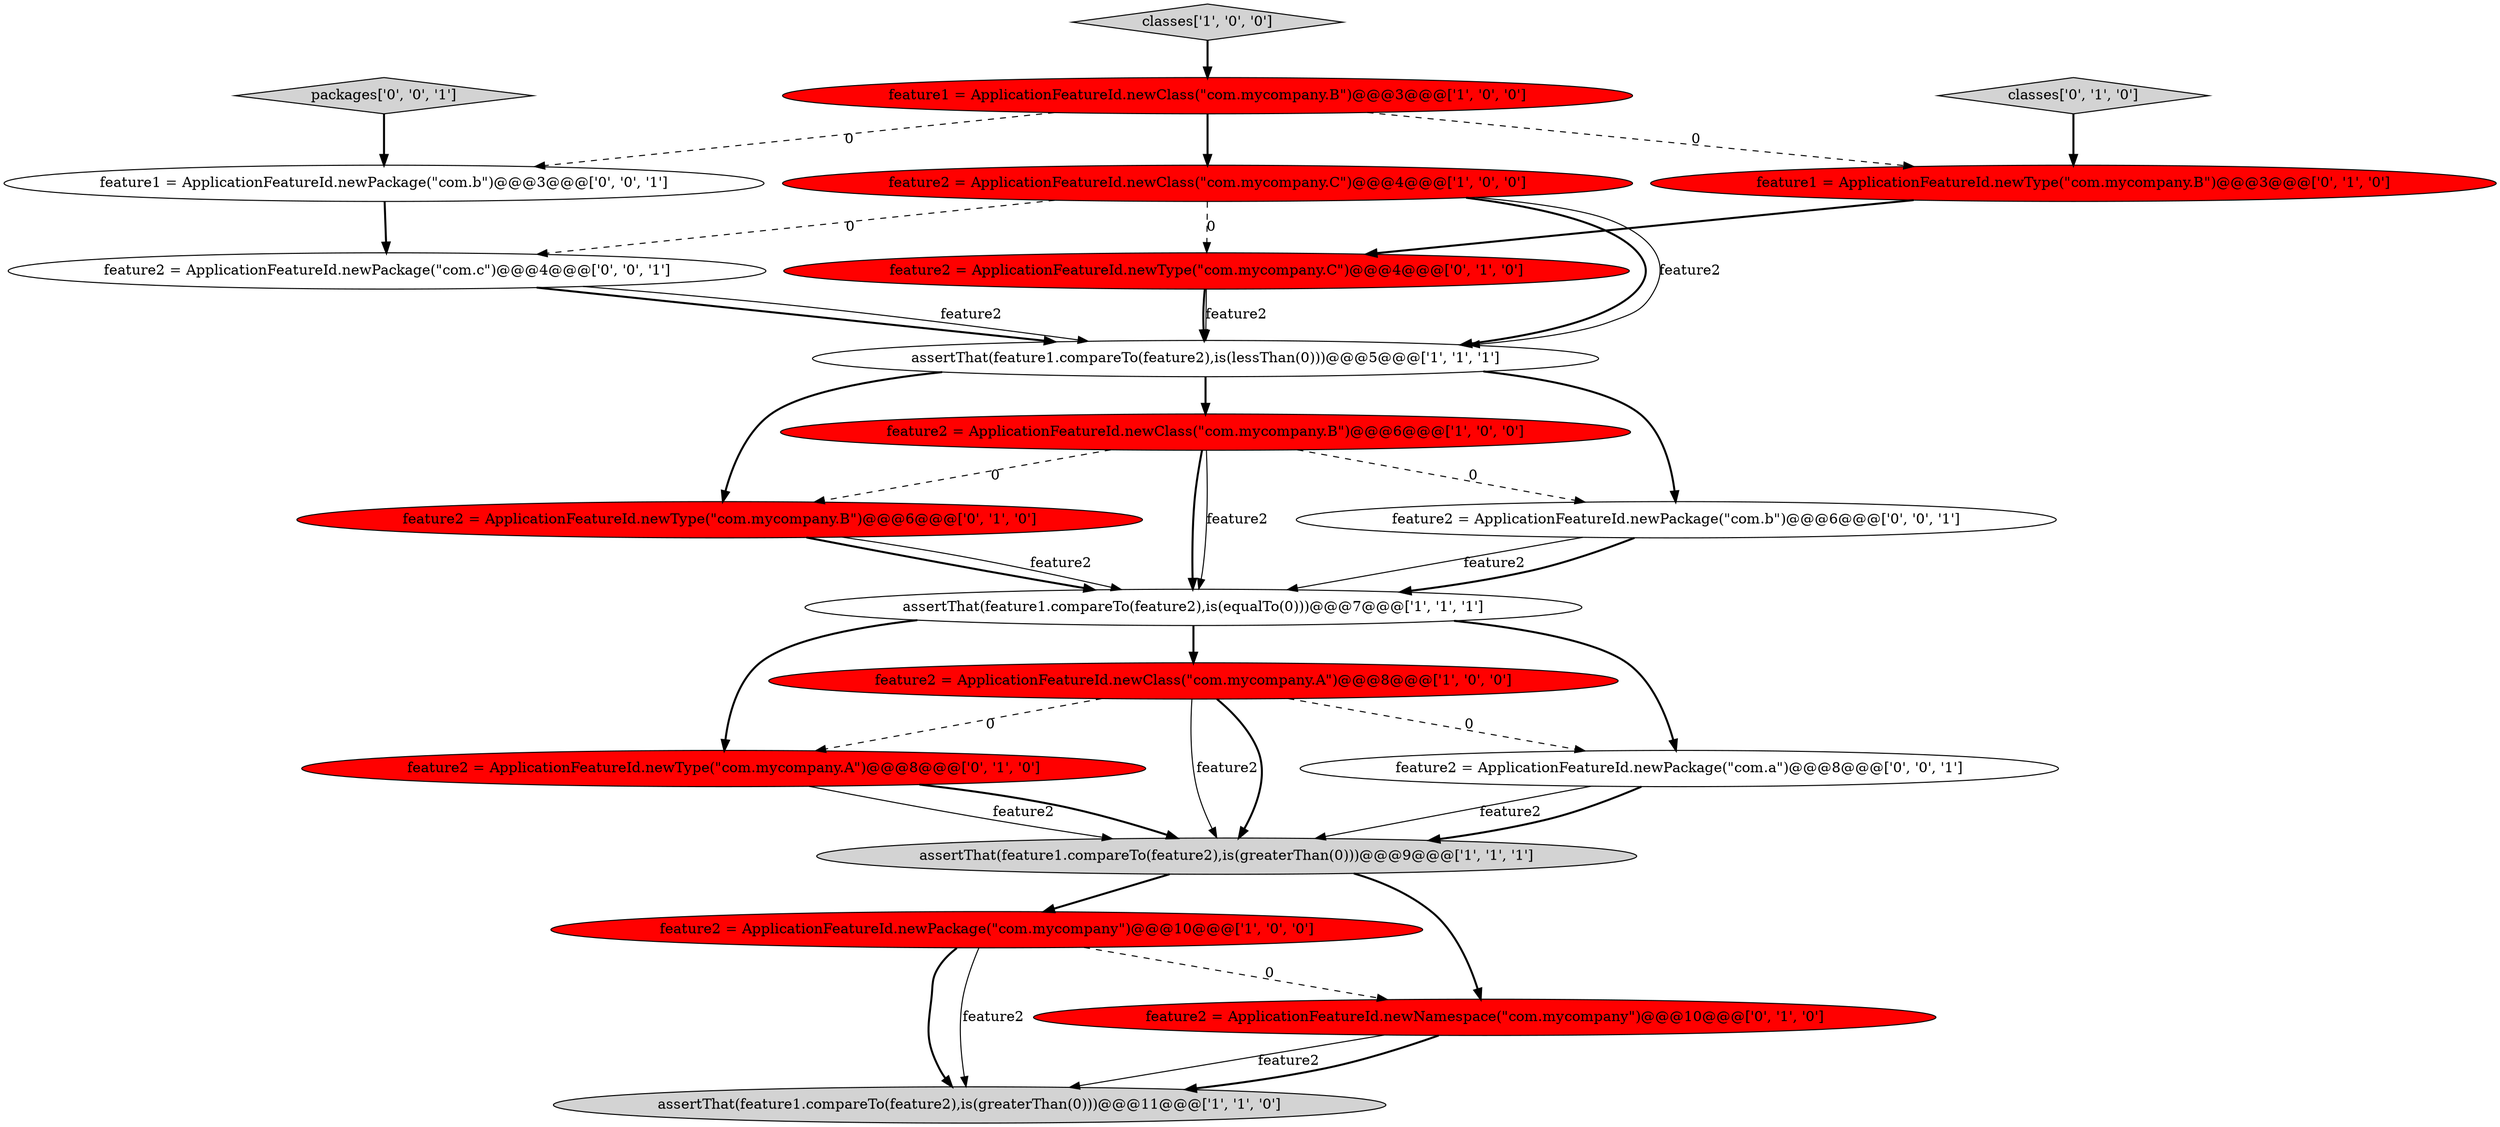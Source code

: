 digraph {
6 [style = filled, label = "assertThat(feature1.compareTo(feature2),is(lessThan(0)))@@@5@@@['1', '1', '1']", fillcolor = white, shape = ellipse image = "AAA0AAABBB1BBB"];
7 [style = filled, label = "assertThat(feature1.compareTo(feature2),is(equalTo(0)))@@@7@@@['1', '1', '1']", fillcolor = white, shape = ellipse image = "AAA0AAABBB1BBB"];
5 [style = filled, label = "feature2 = ApplicationFeatureId.newPackage(\"com.mycompany\")@@@10@@@['1', '0', '0']", fillcolor = red, shape = ellipse image = "AAA1AAABBB1BBB"];
15 [style = filled, label = "feature2 = ApplicationFeatureId.newType(\"com.mycompany.B\")@@@6@@@['0', '1', '0']", fillcolor = red, shape = ellipse image = "AAA1AAABBB2BBB"];
18 [style = filled, label = "feature2 = ApplicationFeatureId.newPackage(\"com.c\")@@@4@@@['0', '0', '1']", fillcolor = white, shape = ellipse image = "AAA0AAABBB3BBB"];
20 [style = filled, label = "feature1 = ApplicationFeatureId.newPackage(\"com.b\")@@@3@@@['0', '0', '1']", fillcolor = white, shape = ellipse image = "AAA0AAABBB3BBB"];
9 [style = filled, label = "assertThat(feature1.compareTo(feature2),is(greaterThan(0)))@@@9@@@['1', '1', '1']", fillcolor = lightgray, shape = ellipse image = "AAA0AAABBB1BBB"];
11 [style = filled, label = "feature2 = ApplicationFeatureId.newType(\"com.mycompany.C\")@@@4@@@['0', '1', '0']", fillcolor = red, shape = ellipse image = "AAA1AAABBB2BBB"];
14 [style = filled, label = "classes['0', '1', '0']", fillcolor = lightgray, shape = diamond image = "AAA0AAABBB2BBB"];
0 [style = filled, label = "feature2 = ApplicationFeatureId.newClass(\"com.mycompany.C\")@@@4@@@['1', '0', '0']", fillcolor = red, shape = ellipse image = "AAA1AAABBB1BBB"];
12 [style = filled, label = "feature2 = ApplicationFeatureId.newType(\"com.mycompany.A\")@@@8@@@['0', '1', '0']", fillcolor = red, shape = ellipse image = "AAA1AAABBB2BBB"];
1 [style = filled, label = "classes['1', '0', '0']", fillcolor = lightgray, shape = diamond image = "AAA0AAABBB1BBB"];
10 [style = filled, label = "feature2 = ApplicationFeatureId.newNamespace(\"com.mycompany\")@@@10@@@['0', '1', '0']", fillcolor = red, shape = ellipse image = "AAA1AAABBB2BBB"];
3 [style = filled, label = "feature2 = ApplicationFeatureId.newClass(\"com.mycompany.B\")@@@6@@@['1', '0', '0']", fillcolor = red, shape = ellipse image = "AAA1AAABBB1BBB"];
17 [style = filled, label = "feature2 = ApplicationFeatureId.newPackage(\"com.b\")@@@6@@@['0', '0', '1']", fillcolor = white, shape = ellipse image = "AAA0AAABBB3BBB"];
16 [style = filled, label = "packages['0', '0', '1']", fillcolor = lightgray, shape = diamond image = "AAA0AAABBB3BBB"];
4 [style = filled, label = "assertThat(feature1.compareTo(feature2),is(greaterThan(0)))@@@11@@@['1', '1', '0']", fillcolor = lightgray, shape = ellipse image = "AAA0AAABBB1BBB"];
13 [style = filled, label = "feature1 = ApplicationFeatureId.newType(\"com.mycompany.B\")@@@3@@@['0', '1', '0']", fillcolor = red, shape = ellipse image = "AAA1AAABBB2BBB"];
2 [style = filled, label = "feature1 = ApplicationFeatureId.newClass(\"com.mycompany.B\")@@@3@@@['1', '0', '0']", fillcolor = red, shape = ellipse image = "AAA1AAABBB1BBB"];
8 [style = filled, label = "feature2 = ApplicationFeatureId.newClass(\"com.mycompany.A\")@@@8@@@['1', '0', '0']", fillcolor = red, shape = ellipse image = "AAA1AAABBB1BBB"];
19 [style = filled, label = "feature2 = ApplicationFeatureId.newPackage(\"com.a\")@@@8@@@['0', '0', '1']", fillcolor = white, shape = ellipse image = "AAA0AAABBB3BBB"];
12->9 [style = solid, label="feature2"];
6->17 [style = bold, label=""];
6->3 [style = bold, label=""];
8->19 [style = dashed, label="0"];
3->17 [style = dashed, label="0"];
2->20 [style = dashed, label="0"];
15->7 [style = bold, label=""];
10->4 [style = solid, label="feature2"];
0->6 [style = bold, label=""];
7->12 [style = bold, label=""];
11->6 [style = bold, label=""];
19->9 [style = solid, label="feature2"];
8->12 [style = dashed, label="0"];
0->11 [style = dashed, label="0"];
9->10 [style = bold, label=""];
7->8 [style = bold, label=""];
12->9 [style = bold, label=""];
17->7 [style = solid, label="feature2"];
13->11 [style = bold, label=""];
8->9 [style = solid, label="feature2"];
6->15 [style = bold, label=""];
17->7 [style = bold, label=""];
20->18 [style = bold, label=""];
2->0 [style = bold, label=""];
5->10 [style = dashed, label="0"];
3->7 [style = bold, label=""];
18->6 [style = bold, label=""];
19->9 [style = bold, label=""];
2->13 [style = dashed, label="0"];
5->4 [style = bold, label=""];
8->9 [style = bold, label=""];
10->4 [style = bold, label=""];
9->5 [style = bold, label=""];
3->15 [style = dashed, label="0"];
0->18 [style = dashed, label="0"];
15->7 [style = solid, label="feature2"];
1->2 [style = bold, label=""];
14->13 [style = bold, label=""];
11->6 [style = solid, label="feature2"];
16->20 [style = bold, label=""];
3->7 [style = solid, label="feature2"];
7->19 [style = bold, label=""];
18->6 [style = solid, label="feature2"];
5->4 [style = solid, label="feature2"];
0->6 [style = solid, label="feature2"];
}

